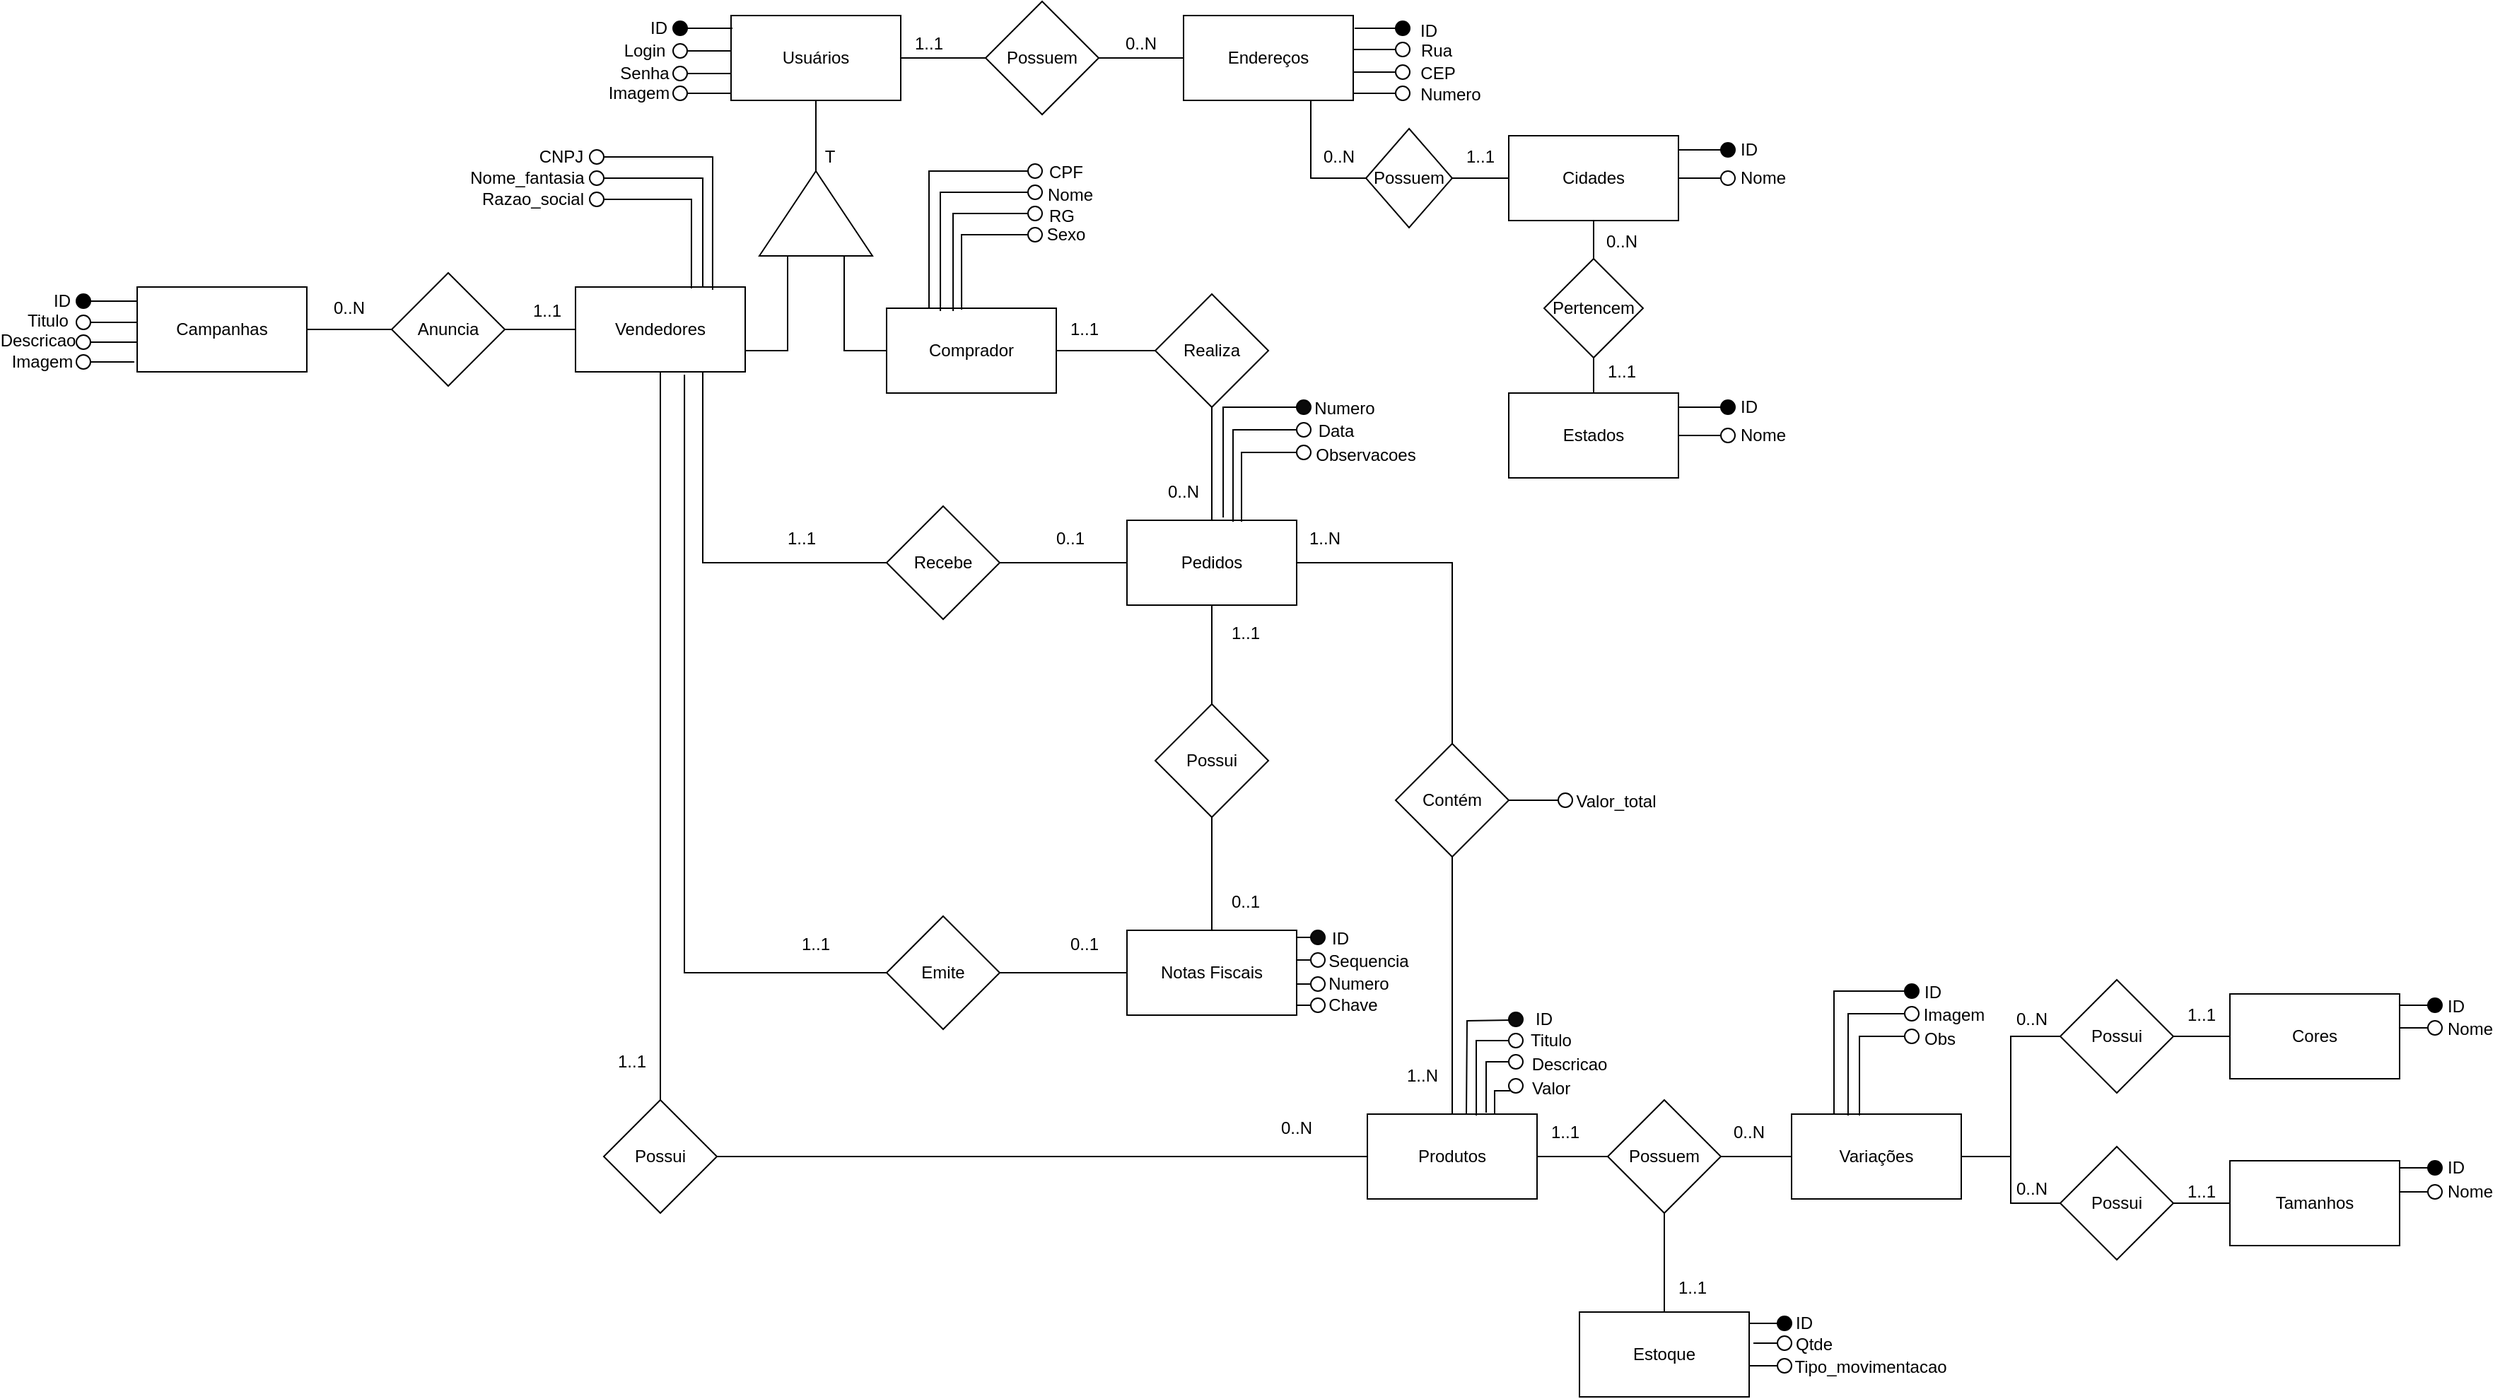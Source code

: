 <mxfile version="14.6.11" type="device"><diagram id="RXvUBINahxnjnuJUkl8X" name="Page-1"><mxGraphModel dx="2253" dy="733" grid="1" gridSize="10" guides="1" tooltips="1" connect="1" arrows="1" fold="1" page="1" pageScale="1" pageWidth="827" pageHeight="1169" math="0" shadow="0"><root><mxCell id="0"/><mxCell id="1" parent="0"/><mxCell id="JuDxwkYXdj6Yb11A_2aa-6" style="edgeStyle=orthogonalEdgeStyle;rounded=0;orthogonalLoop=1;jettySize=auto;html=1;exitX=1;exitY=0.5;exitDx=0;exitDy=0;entryX=0;entryY=0.5;entryDx=0;entryDy=0;endArrow=none;endFill=0;" parent="1" source="JuDxwkYXdj6Yb11A_2aa-3" target="JuDxwkYXdj6Yb11A_2aa-4" edge="1"><mxGeometry relative="1" as="geometry"/></mxCell><mxCell id="JuDxwkYXdj6Yb11A_2aa-3" value="Possuem" style="rhombus;whiteSpace=wrap;html=1;" parent="1" vertex="1"><mxGeometry x="230" y="60" width="80" height="80" as="geometry"/></mxCell><mxCell id="JuDxwkYXdj6Yb11A_2aa-155" style="edgeStyle=orthogonalEdgeStyle;rounded=0;orthogonalLoop=1;jettySize=auto;html=1;exitX=0.75;exitY=1;exitDx=0;exitDy=0;entryX=0;entryY=0.5;entryDx=0;entryDy=0;endArrow=none;endFill=0;" parent="1" source="JuDxwkYXdj6Yb11A_2aa-4" target="JuDxwkYXdj6Yb11A_2aa-154" edge="1"><mxGeometry relative="1" as="geometry"/></mxCell><mxCell id="JuDxwkYXdj6Yb11A_2aa-4" value="&lt;div&gt;Endereços&lt;/div&gt;" style="rounded=0;whiteSpace=wrap;html=1;" parent="1" vertex="1"><mxGeometry x="370" y="70" width="120" height="60" as="geometry"/></mxCell><mxCell id="JuDxwkYXdj6Yb11A_2aa-76" style="edgeStyle=orthogonalEdgeStyle;rounded=0;orthogonalLoop=1;jettySize=auto;html=1;exitX=1;exitY=0.5;exitDx=0;exitDy=0;endArrow=none;endFill=0;entryX=0.5;entryY=0;entryDx=0;entryDy=0;" parent="1" source="JuDxwkYXdj6Yb11A_2aa-7" target="JuDxwkYXdj6Yb11A_2aa-11" edge="1"><mxGeometry relative="1" as="geometry"><mxPoint x="560" y="457" as="targetPoint"/></mxGeometry></mxCell><mxCell id="JuDxwkYXdj6Yb11A_2aa-7" value="Pedidos" style="rounded=0;whiteSpace=wrap;html=1;" parent="1" vertex="1"><mxGeometry x="330" y="427" width="120" height="60" as="geometry"/></mxCell><mxCell id="JuDxwkYXdj6Yb11A_2aa-34" style="edgeStyle=orthogonalEdgeStyle;rounded=0;orthogonalLoop=1;jettySize=auto;html=1;exitX=0.5;exitY=1;exitDx=0;exitDy=0;endArrow=none;endFill=0;" parent="1" source="JuDxwkYXdj6Yb11A_2aa-8" target="JuDxwkYXdj6Yb11A_2aa-7" edge="1"><mxGeometry relative="1" as="geometry"/></mxCell><mxCell id="JuDxwkYXdj6Yb11A_2aa-8" value="&lt;div&gt;Realiza&lt;/div&gt;" style="rhombus;whiteSpace=wrap;html=1;" parent="1" vertex="1"><mxGeometry x="350" y="267" width="80" height="80" as="geometry"/></mxCell><mxCell id="JuDxwkYXdj6Yb11A_2aa-61" style="edgeStyle=orthogonalEdgeStyle;rounded=0;orthogonalLoop=1;jettySize=auto;html=1;exitX=0.5;exitY=1;exitDx=0;exitDy=0;endArrow=none;endFill=0;" parent="1" source="JuDxwkYXdj6Yb11A_2aa-11" target="JuDxwkYXdj6Yb11A_2aa-12" edge="1"><mxGeometry relative="1" as="geometry"/></mxCell><mxCell id="CKuM7jpnSTpDWCfDOKRq-32" style="edgeStyle=orthogonalEdgeStyle;rounded=0;orthogonalLoop=1;jettySize=auto;html=1;exitX=1;exitY=0.5;exitDx=0;exitDy=0;entryX=0;entryY=0.5;entryDx=0;entryDy=0;endArrow=none;endFill=0;" parent="1" source="JuDxwkYXdj6Yb11A_2aa-11" target="CKuM7jpnSTpDWCfDOKRq-31" edge="1"><mxGeometry relative="1" as="geometry"/></mxCell><mxCell id="JuDxwkYXdj6Yb11A_2aa-11" value="Contém" style="rhombus;whiteSpace=wrap;html=1;" parent="1" vertex="1"><mxGeometry x="520" y="585" width="80" height="80" as="geometry"/></mxCell><mxCell id="JuDxwkYXdj6Yb11A_2aa-42" style="edgeStyle=orthogonalEdgeStyle;rounded=0;orthogonalLoop=1;jettySize=auto;html=1;exitX=1;exitY=0.5;exitDx=0;exitDy=0;entryX=0;entryY=0.5;entryDx=0;entryDy=0;endArrow=none;endFill=0;" parent="1" source="JuDxwkYXdj6Yb11A_2aa-12" target="JuDxwkYXdj6Yb11A_2aa-41" edge="1"><mxGeometry relative="1" as="geometry"/></mxCell><mxCell id="JuDxwkYXdj6Yb11A_2aa-12" value="Produtos" style="rounded=0;whiteSpace=wrap;html=1;" parent="1" vertex="1"><mxGeometry x="500" y="847" width="120" height="60" as="geometry"/></mxCell><mxCell id="JuDxwkYXdj6Yb11A_2aa-17" style="edgeStyle=orthogonalEdgeStyle;rounded=0;orthogonalLoop=1;jettySize=auto;html=1;exitX=0.5;exitY=1;exitDx=0;exitDy=0;endArrow=none;endFill=0;" parent="1" source="JuDxwkYXdj6Yb11A_2aa-15" target="JuDxwkYXdj6Yb11A_2aa-16" edge="1"><mxGeometry relative="1" as="geometry"/></mxCell><mxCell id="JuDxwkYXdj6Yb11A_2aa-27" style="edgeStyle=orthogonalEdgeStyle;rounded=0;orthogonalLoop=1;jettySize=auto;html=1;exitX=1;exitY=0.5;exitDx=0;exitDy=0;endArrow=none;endFill=0;" parent="1" source="JuDxwkYXdj6Yb11A_2aa-15" target="JuDxwkYXdj6Yb11A_2aa-3" edge="1"><mxGeometry relative="1" as="geometry"/></mxCell><mxCell id="JuDxwkYXdj6Yb11A_2aa-15" value="Usuários" style="rounded=0;whiteSpace=wrap;html=1;" parent="1" vertex="1"><mxGeometry x="50" y="70" width="120" height="60" as="geometry"/></mxCell><mxCell id="JuDxwkYXdj6Yb11A_2aa-83" style="edgeStyle=orthogonalEdgeStyle;rounded=0;orthogonalLoop=1;jettySize=auto;html=1;exitX=0;exitY=0.25;exitDx=0;exitDy=0;endArrow=none;endFill=0;entryX=1;entryY=0.75;entryDx=0;entryDy=0;" parent="1" source="JuDxwkYXdj6Yb11A_2aa-16" target="JuDxwkYXdj6Yb11A_2aa-24" edge="1"><mxGeometry relative="1" as="geometry"><mxPoint x="90" y="320" as="targetPoint"/></mxGeometry></mxCell><mxCell id="JuDxwkYXdj6Yb11A_2aa-16" value="" style="triangle;whiteSpace=wrap;html=1;rotation=-90;" parent="1" vertex="1"><mxGeometry x="80" y="170" width="60" height="80" as="geometry"/></mxCell><mxCell id="JuDxwkYXdj6Yb11A_2aa-54" style="edgeStyle=orthogonalEdgeStyle;rounded=0;orthogonalLoop=1;jettySize=auto;html=1;exitX=1;exitY=0.5;exitDx=0;exitDy=0;endArrow=none;endFill=0;" parent="1" source="JuDxwkYXdj6Yb11A_2aa-22" target="JuDxwkYXdj6Yb11A_2aa-8" edge="1"><mxGeometry relative="1" as="geometry"/></mxCell><mxCell id="JuDxwkYXdj6Yb11A_2aa-97" style="edgeStyle=orthogonalEdgeStyle;rounded=0;orthogonalLoop=1;jettySize=auto;html=1;exitX=0;exitY=0.5;exitDx=0;exitDy=0;entryX=0;entryY=0.75;entryDx=0;entryDy=0;endArrow=none;endFill=0;" parent="1" source="JuDxwkYXdj6Yb11A_2aa-22" target="JuDxwkYXdj6Yb11A_2aa-16" edge="1"><mxGeometry relative="1" as="geometry"/></mxCell><mxCell id="JuDxwkYXdj6Yb11A_2aa-22" value="Comprador" style="rounded=0;whiteSpace=wrap;html=1;" parent="1" vertex="1"><mxGeometry x="160" y="277" width="120" height="60" as="geometry"/></mxCell><mxCell id="JuDxwkYXdj6Yb11A_2aa-30" style="edgeStyle=orthogonalEdgeStyle;rounded=0;orthogonalLoop=1;jettySize=auto;html=1;exitX=0.5;exitY=1;exitDx=0;exitDy=0;endArrow=none;endFill=0;" parent="1" source="JuDxwkYXdj6Yb11A_2aa-24" target="JuDxwkYXdj6Yb11A_2aa-31" edge="1"><mxGeometry relative="1" as="geometry"><mxPoint x="10" y="747" as="targetPoint"/></mxGeometry></mxCell><mxCell id="JuDxwkYXdj6Yb11A_2aa-24" value="Vendedores" style="rounded=0;whiteSpace=wrap;html=1;" parent="1" vertex="1"><mxGeometry x="-60" y="262" width="120" height="60" as="geometry"/></mxCell><mxCell id="JuDxwkYXdj6Yb11A_2aa-51" style="edgeStyle=orthogonalEdgeStyle;rounded=0;orthogonalLoop=1;jettySize=auto;html=1;exitX=1;exitY=0.5;exitDx=0;exitDy=0;entryX=0;entryY=0.5;entryDx=0;entryDy=0;endArrow=none;endFill=0;" parent="1" source="JuDxwkYXdj6Yb11A_2aa-31" target="JuDxwkYXdj6Yb11A_2aa-12" edge="1"><mxGeometry relative="1" as="geometry"><mxPoint x="290" y="877.02" as="targetPoint"/></mxGeometry></mxCell><mxCell id="JuDxwkYXdj6Yb11A_2aa-31" value="Possui" style="rhombus;whiteSpace=wrap;html=1;" parent="1" vertex="1"><mxGeometry x="-40" y="837" width="80" height="80" as="geometry"/></mxCell><mxCell id="CKuM7jpnSTpDWCfDOKRq-128" style="edgeStyle=orthogonalEdgeStyle;rounded=0;orthogonalLoop=1;jettySize=auto;html=1;exitX=1;exitY=0.5;exitDx=0;exitDy=0;entryX=0;entryY=0.5;entryDx=0;entryDy=0;endArrow=none;endFill=0;" parent="1" source="JuDxwkYXdj6Yb11A_2aa-40" target="CKuM7jpnSTpDWCfDOKRq-97" edge="1"><mxGeometry relative="1" as="geometry"/></mxCell><mxCell id="JuDxwkYXdj6Yb11A_2aa-40" value="Variações" style="rounded=0;whiteSpace=wrap;html=1;" parent="1" vertex="1"><mxGeometry x="800" y="847" width="120" height="60" as="geometry"/></mxCell><mxCell id="JuDxwkYXdj6Yb11A_2aa-43" style="edgeStyle=orthogonalEdgeStyle;rounded=0;orthogonalLoop=1;jettySize=auto;html=1;exitX=1;exitY=0.5;exitDx=0;exitDy=0;entryX=0;entryY=0.5;entryDx=0;entryDy=0;endArrow=none;endFill=0;" parent="1" source="JuDxwkYXdj6Yb11A_2aa-41" target="JuDxwkYXdj6Yb11A_2aa-40" edge="1"><mxGeometry relative="1" as="geometry"/></mxCell><mxCell id="JuDxwkYXdj6Yb11A_2aa-62" style="edgeStyle=orthogonalEdgeStyle;rounded=0;orthogonalLoop=1;jettySize=auto;html=1;exitX=0.5;exitY=1;exitDx=0;exitDy=0;entryX=0.5;entryY=0;entryDx=0;entryDy=0;endArrow=none;endFill=0;" parent="1" source="JuDxwkYXdj6Yb11A_2aa-41" target="JuDxwkYXdj6Yb11A_2aa-44" edge="1"><mxGeometry relative="1" as="geometry"/></mxCell><mxCell id="JuDxwkYXdj6Yb11A_2aa-41" value="Possuem" style="rhombus;whiteSpace=wrap;html=1;" parent="1" vertex="1"><mxGeometry x="670" y="837" width="80" height="80" as="geometry"/></mxCell><mxCell id="JuDxwkYXdj6Yb11A_2aa-44" value="Estoque" style="rounded=0;whiteSpace=wrap;html=1;" parent="1" vertex="1"><mxGeometry x="650" y="987" width="120" height="60" as="geometry"/></mxCell><mxCell id="JuDxwkYXdj6Yb11A_2aa-66" style="edgeStyle=orthogonalEdgeStyle;rounded=0;orthogonalLoop=1;jettySize=auto;html=1;exitX=1;exitY=0.5;exitDx=0;exitDy=0;endArrow=none;endFill=0;" parent="1" source="JuDxwkYXdj6Yb11A_2aa-65" target="JuDxwkYXdj6Yb11A_2aa-7" edge="1"><mxGeometry relative="1" as="geometry"/></mxCell><mxCell id="JuDxwkYXdj6Yb11A_2aa-67" style="edgeStyle=orthogonalEdgeStyle;rounded=0;orthogonalLoop=1;jettySize=auto;html=1;exitX=0;exitY=0.5;exitDx=0;exitDy=0;entryX=0.75;entryY=1;entryDx=0;entryDy=0;endArrow=none;endFill=0;" parent="1" source="JuDxwkYXdj6Yb11A_2aa-65" target="JuDxwkYXdj6Yb11A_2aa-24" edge="1"><mxGeometry relative="1" as="geometry"/></mxCell><mxCell id="JuDxwkYXdj6Yb11A_2aa-65" value="&lt;div&gt;Recebe&lt;/div&gt;" style="rhombus;whiteSpace=wrap;html=1;" parent="1" vertex="1"><mxGeometry x="160" y="417" width="80" height="80" as="geometry"/></mxCell><mxCell id="JuDxwkYXdj6Yb11A_2aa-72" value="Notas Fiscais" style="rounded=0;whiteSpace=wrap;html=1;" parent="1" vertex="1"><mxGeometry x="330" y="717" width="120" height="60" as="geometry"/></mxCell><mxCell id="JuDxwkYXdj6Yb11A_2aa-74" style="edgeStyle=orthogonalEdgeStyle;rounded=0;orthogonalLoop=1;jettySize=auto;html=1;exitX=0;exitY=0.5;exitDx=0;exitDy=0;entryX=0.642;entryY=1.033;entryDx=0;entryDy=0;entryPerimeter=0;endArrow=none;endFill=0;" parent="1" source="JuDxwkYXdj6Yb11A_2aa-73" target="JuDxwkYXdj6Yb11A_2aa-24" edge="1"><mxGeometry relative="1" as="geometry"/></mxCell><mxCell id="JuDxwkYXdj6Yb11A_2aa-75" style="edgeStyle=orthogonalEdgeStyle;rounded=0;orthogonalLoop=1;jettySize=auto;html=1;exitX=1;exitY=0.5;exitDx=0;exitDy=0;entryX=0;entryY=0.5;entryDx=0;entryDy=0;endArrow=none;endFill=0;" parent="1" source="JuDxwkYXdj6Yb11A_2aa-73" target="JuDxwkYXdj6Yb11A_2aa-72" edge="1"><mxGeometry relative="1" as="geometry"/></mxCell><mxCell id="JuDxwkYXdj6Yb11A_2aa-73" value="Emite" style="rhombus;whiteSpace=wrap;html=1;" parent="1" vertex="1"><mxGeometry x="160" y="707" width="80" height="80" as="geometry"/></mxCell><mxCell id="JuDxwkYXdj6Yb11A_2aa-78" style="edgeStyle=orthogonalEdgeStyle;rounded=0;orthogonalLoop=1;jettySize=auto;html=1;exitX=0.5;exitY=1;exitDx=0;exitDy=0;endArrow=none;endFill=0;" parent="1" source="JuDxwkYXdj6Yb11A_2aa-77" target="JuDxwkYXdj6Yb11A_2aa-72" edge="1"><mxGeometry relative="1" as="geometry"/></mxCell><mxCell id="JuDxwkYXdj6Yb11A_2aa-79" style="edgeStyle=orthogonalEdgeStyle;rounded=0;orthogonalLoop=1;jettySize=auto;html=1;exitX=0.5;exitY=0;exitDx=0;exitDy=0;endArrow=none;endFill=0;" parent="1" source="JuDxwkYXdj6Yb11A_2aa-77" target="JuDxwkYXdj6Yb11A_2aa-7" edge="1"><mxGeometry relative="1" as="geometry"/></mxCell><mxCell id="JuDxwkYXdj6Yb11A_2aa-77" value="Possui" style="rhombus;whiteSpace=wrap;html=1;" parent="1" vertex="1"><mxGeometry x="350" y="557" width="80" height="80" as="geometry"/></mxCell><mxCell id="JuDxwkYXdj6Yb11A_2aa-88" style="edgeStyle=orthogonalEdgeStyle;rounded=0;orthogonalLoop=1;jettySize=auto;html=1;exitX=1;exitY=0.5;exitDx=0;exitDy=0;entryX=0;entryY=0.5;entryDx=0;entryDy=0;endArrow=none;endFill=0;" parent="1" source="JuDxwkYXdj6Yb11A_2aa-87" target="JuDxwkYXdj6Yb11A_2aa-24" edge="1"><mxGeometry relative="1" as="geometry"/></mxCell><mxCell id="JuDxwkYXdj6Yb11A_2aa-87" value="Anuncia" style="rhombus;whiteSpace=wrap;html=1;" parent="1" vertex="1"><mxGeometry x="-190" y="252" width="80" height="80" as="geometry"/></mxCell><mxCell id="JuDxwkYXdj6Yb11A_2aa-90" style="edgeStyle=orthogonalEdgeStyle;rounded=0;orthogonalLoop=1;jettySize=auto;html=1;exitX=1;exitY=0.5;exitDx=0;exitDy=0;endArrow=none;endFill=0;" parent="1" source="JuDxwkYXdj6Yb11A_2aa-89" target="JuDxwkYXdj6Yb11A_2aa-87" edge="1"><mxGeometry relative="1" as="geometry"/></mxCell><mxCell id="JuDxwkYXdj6Yb11A_2aa-89" value="Campanhas" style="rounded=0;whiteSpace=wrap;html=1;" parent="1" vertex="1"><mxGeometry x="-370" y="262" width="120" height="60" as="geometry"/></mxCell><mxCell id="JuDxwkYXdj6Yb11A_2aa-91" value="0..N" style="text;html=1;strokeColor=none;fillColor=none;align=center;verticalAlign=middle;whiteSpace=wrap;rounded=0;" parent="1" vertex="1"><mxGeometry x="320" y="80" width="40" height="20" as="geometry"/></mxCell><mxCell id="JuDxwkYXdj6Yb11A_2aa-92" value="1..1" style="text;html=1;strokeColor=none;fillColor=none;align=center;verticalAlign=middle;whiteSpace=wrap;rounded=0;" parent="1" vertex="1"><mxGeometry x="170" y="80" width="40" height="20" as="geometry"/></mxCell><mxCell id="JuDxwkYXdj6Yb11A_2aa-94" value="T" style="text;html=1;strokeColor=none;fillColor=none;align=center;verticalAlign=middle;whiteSpace=wrap;rounded=0;" parent="1" vertex="1"><mxGeometry x="100" y="160" width="40" height="20" as="geometry"/></mxCell><mxCell id="JuDxwkYXdj6Yb11A_2aa-95" value="0..N" style="text;html=1;strokeColor=none;fillColor=none;align=center;verticalAlign=middle;whiteSpace=wrap;rounded=0;" parent="1" vertex="1"><mxGeometry x="-240" y="267" width="40" height="20" as="geometry"/></mxCell><mxCell id="JuDxwkYXdj6Yb11A_2aa-96" value="1..1" style="text;html=1;strokeColor=none;fillColor=none;align=center;verticalAlign=middle;whiteSpace=wrap;rounded=0;" parent="1" vertex="1"><mxGeometry x="-100" y="269" width="40" height="20" as="geometry"/></mxCell><mxCell id="JuDxwkYXdj6Yb11A_2aa-98" value="&lt;div&gt;0..N&lt;/div&gt;" style="text;html=1;strokeColor=none;fillColor=none;align=center;verticalAlign=middle;whiteSpace=wrap;rounded=0;" parent="1" vertex="1"><mxGeometry x="350" y="397" width="40" height="20" as="geometry"/></mxCell><mxCell id="JuDxwkYXdj6Yb11A_2aa-99" value="1..1" style="text;html=1;strokeColor=none;fillColor=none;align=center;verticalAlign=middle;whiteSpace=wrap;rounded=0;" parent="1" vertex="1"><mxGeometry x="280" y="282" width="40" height="20" as="geometry"/></mxCell><mxCell id="JuDxwkYXdj6Yb11A_2aa-100" value="&lt;div&gt;0..1&lt;/div&gt;" style="text;html=1;strokeColor=none;fillColor=none;align=center;verticalAlign=middle;whiteSpace=wrap;rounded=0;" parent="1" vertex="1"><mxGeometry x="270" y="430" width="40" height="20" as="geometry"/></mxCell><mxCell id="JuDxwkYXdj6Yb11A_2aa-101" value="1..1" style="text;html=1;strokeColor=none;fillColor=none;align=center;verticalAlign=middle;whiteSpace=wrap;rounded=0;" parent="1" vertex="1"><mxGeometry x="80" y="430" width="40" height="20" as="geometry"/></mxCell><mxCell id="JuDxwkYXdj6Yb11A_2aa-102" value="0..1" style="text;html=1;strokeColor=none;fillColor=none;align=center;verticalAlign=middle;whiteSpace=wrap;rounded=0;" parent="1" vertex="1"><mxGeometry x="280" y="717" width="40" height="20" as="geometry"/></mxCell><mxCell id="JuDxwkYXdj6Yb11A_2aa-103" value="1..1" style="text;html=1;strokeColor=none;fillColor=none;align=center;verticalAlign=middle;whiteSpace=wrap;rounded=0;" parent="1" vertex="1"><mxGeometry x="90" y="717" width="40" height="20" as="geometry"/></mxCell><mxCell id="JuDxwkYXdj6Yb11A_2aa-104" value="0..N" style="text;html=1;strokeColor=none;fillColor=none;align=center;verticalAlign=middle;whiteSpace=wrap;rounded=0;" parent="1" vertex="1"><mxGeometry x="430" y="847" width="40" height="20" as="geometry"/></mxCell><mxCell id="JuDxwkYXdj6Yb11A_2aa-105" value="1..1" style="text;html=1;strokeColor=none;fillColor=none;align=center;verticalAlign=middle;whiteSpace=wrap;rounded=0;" parent="1" vertex="1"><mxGeometry x="-40" y="800" width="40" height="20" as="geometry"/></mxCell><mxCell id="JuDxwkYXdj6Yb11A_2aa-107" value="0..N" style="text;html=1;strokeColor=none;fillColor=none;align=center;verticalAlign=middle;whiteSpace=wrap;rounded=0;" parent="1" vertex="1"><mxGeometry x="750" y="850" width="40" height="20" as="geometry"/></mxCell><mxCell id="JuDxwkYXdj6Yb11A_2aa-108" value="1..1" style="text;html=1;strokeColor=none;fillColor=none;align=center;verticalAlign=middle;whiteSpace=wrap;rounded=0;" parent="1" vertex="1"><mxGeometry x="620" y="850" width="40" height="20" as="geometry"/></mxCell><mxCell id="JuDxwkYXdj6Yb11A_2aa-109" value="1..1" style="text;html=1;strokeColor=none;fillColor=none;align=center;verticalAlign=middle;whiteSpace=wrap;rounded=0;" parent="1" vertex="1"><mxGeometry x="710" y="960" width="40" height="20" as="geometry"/></mxCell><mxCell id="JuDxwkYXdj6Yb11A_2aa-110" value="1..N" style="text;html=1;strokeColor=none;fillColor=none;align=center;verticalAlign=middle;whiteSpace=wrap;rounded=0;" parent="1" vertex="1"><mxGeometry x="519" y="810" width="40" height="20" as="geometry"/></mxCell><mxCell id="JuDxwkYXdj6Yb11A_2aa-111" value="1..N" style="text;html=1;strokeColor=none;fillColor=none;align=center;verticalAlign=middle;whiteSpace=wrap;rounded=0;" parent="1" vertex="1"><mxGeometry x="450" y="430" width="40" height="20" as="geometry"/></mxCell><mxCell id="JuDxwkYXdj6Yb11A_2aa-120" style="edgeStyle=orthogonalEdgeStyle;rounded=0;orthogonalLoop=1;jettySize=auto;html=1;exitX=1;exitY=0.5;exitDx=0;exitDy=0;entryX=0.008;entryY=0.15;entryDx=0;entryDy=0;entryPerimeter=0;endArrow=none;endFill=0;" parent="1" source="JuDxwkYXdj6Yb11A_2aa-112" target="JuDxwkYXdj6Yb11A_2aa-15" edge="1"><mxGeometry relative="1" as="geometry"/></mxCell><mxCell id="JuDxwkYXdj6Yb11A_2aa-112" value="" style="ellipse;whiteSpace=wrap;html=1;aspect=fixed;fillColor=#000000;" parent="1" vertex="1"><mxGeometry x="9" y="74" width="10" height="10" as="geometry"/></mxCell><mxCell id="JuDxwkYXdj6Yb11A_2aa-124" style="edgeStyle=orthogonalEdgeStyle;rounded=0;orthogonalLoop=1;jettySize=auto;html=1;exitX=1;exitY=0.5;exitDx=0;exitDy=0;entryX=0;entryY=0.5;entryDx=0;entryDy=0;endArrow=none;endFill=0;" parent="1" source="JuDxwkYXdj6Yb11A_2aa-123" target="JuDxwkYXdj6Yb11A_2aa-15" edge="1"><mxGeometry relative="1" as="geometry"/></mxCell><mxCell id="JuDxwkYXdj6Yb11A_2aa-123" value="" style="ellipse;whiteSpace=wrap;html=1;aspect=fixed;" parent="1" vertex="1"><mxGeometry x="9" y="90" width="10" height="10" as="geometry"/></mxCell><mxCell id="JuDxwkYXdj6Yb11A_2aa-131" style="edgeStyle=orthogonalEdgeStyle;rounded=0;orthogonalLoop=1;jettySize=auto;html=1;exitX=1;exitY=0.5;exitDx=0;exitDy=0;entryX=0;entryY=0.75;entryDx=0;entryDy=0;endArrow=none;endFill=0;" parent="1" source="JuDxwkYXdj6Yb11A_2aa-125" target="JuDxwkYXdj6Yb11A_2aa-15" edge="1"><mxGeometry relative="1" as="geometry"/></mxCell><mxCell id="JuDxwkYXdj6Yb11A_2aa-125" value="" style="ellipse;whiteSpace=wrap;html=1;aspect=fixed;" parent="1" vertex="1"><mxGeometry x="9" y="106" width="10" height="10" as="geometry"/></mxCell><mxCell id="JuDxwkYXdj6Yb11A_2aa-132" value="ID" style="text;html=1;strokeColor=none;fillColor=none;align=center;verticalAlign=middle;whiteSpace=wrap;rounded=0;" parent="1" vertex="1"><mxGeometry x="-21" y="69" width="40" height="20" as="geometry"/></mxCell><mxCell id="JuDxwkYXdj6Yb11A_2aa-133" value="Login" style="text;html=1;strokeColor=none;fillColor=none;align=center;verticalAlign=middle;whiteSpace=wrap;rounded=0;" parent="1" vertex="1"><mxGeometry x="-31" y="85" width="40" height="20" as="geometry"/></mxCell><mxCell id="JuDxwkYXdj6Yb11A_2aa-134" value="Senha" style="text;html=1;strokeColor=none;fillColor=none;align=center;verticalAlign=middle;whiteSpace=wrap;rounded=0;" parent="1" vertex="1"><mxGeometry x="-31" y="101" width="40" height="20" as="geometry"/></mxCell><mxCell id="JuDxwkYXdj6Yb11A_2aa-141" style="edgeStyle=orthogonalEdgeStyle;rounded=0;orthogonalLoop=1;jettySize=auto;html=1;exitX=0;exitY=0.5;exitDx=0;exitDy=0;entryX=1.008;entryY=0.15;entryDx=0;entryDy=0;entryPerimeter=0;endArrow=none;endFill=0;" parent="1" source="JuDxwkYXdj6Yb11A_2aa-135" target="JuDxwkYXdj6Yb11A_2aa-4" edge="1"><mxGeometry relative="1" as="geometry"/></mxCell><mxCell id="JuDxwkYXdj6Yb11A_2aa-135" value="" style="ellipse;whiteSpace=wrap;html=1;aspect=fixed;fillColor=#000000;" parent="1" vertex="1"><mxGeometry x="520" y="74" width="10" height="10" as="geometry"/></mxCell><mxCell id="JuDxwkYXdj6Yb11A_2aa-145" style="edgeStyle=orthogonalEdgeStyle;rounded=0;orthogonalLoop=1;jettySize=auto;html=1;exitX=0;exitY=0.5;exitDx=0;exitDy=0;entryX=1;entryY=0.5;entryDx=0;entryDy=0;endArrow=none;endFill=0;" parent="1" source="JuDxwkYXdj6Yb11A_2aa-142" target="JuDxwkYXdj6Yb11A_2aa-4" edge="1"><mxGeometry relative="1" as="geometry"/></mxCell><mxCell id="JuDxwkYXdj6Yb11A_2aa-142" value="" style="ellipse;whiteSpace=wrap;html=1;aspect=fixed;fillColor=#FFFFFF;" parent="1" vertex="1"><mxGeometry x="520" y="89" width="10" height="10" as="geometry"/></mxCell><mxCell id="JuDxwkYXdj6Yb11A_2aa-146" style="edgeStyle=orthogonalEdgeStyle;rounded=0;orthogonalLoop=1;jettySize=auto;html=1;exitX=0;exitY=0.5;exitDx=0;exitDy=0;entryX=1;entryY=0.75;entryDx=0;entryDy=0;endArrow=none;endFill=0;" parent="1" source="JuDxwkYXdj6Yb11A_2aa-143" target="JuDxwkYXdj6Yb11A_2aa-4" edge="1"><mxGeometry relative="1" as="geometry"/></mxCell><mxCell id="JuDxwkYXdj6Yb11A_2aa-143" value="" style="ellipse;whiteSpace=wrap;html=1;aspect=fixed;fillColor=#FFFFFF;" parent="1" vertex="1"><mxGeometry x="520" y="105" width="10" height="10" as="geometry"/></mxCell><mxCell id="JuDxwkYXdj6Yb11A_2aa-147" style="edgeStyle=orthogonalEdgeStyle;rounded=0;orthogonalLoop=1;jettySize=auto;html=1;exitX=0.5;exitY=1;exitDx=0;exitDy=0;entryX=1;entryY=1;entryDx=0;entryDy=0;endArrow=none;endFill=0;" parent="1" source="JuDxwkYXdj6Yb11A_2aa-144" target="JuDxwkYXdj6Yb11A_2aa-4" edge="1"><mxGeometry relative="1" as="geometry"/></mxCell><mxCell id="JuDxwkYXdj6Yb11A_2aa-144" value="" style="ellipse;whiteSpace=wrap;html=1;aspect=fixed;fillColor=#FFFFFF;direction=south;" parent="1" vertex="1"><mxGeometry x="520" y="120" width="10" height="10" as="geometry"/></mxCell><mxCell id="JuDxwkYXdj6Yb11A_2aa-148" value="Rua" style="text;html=1;strokeColor=none;fillColor=none;align=center;verticalAlign=middle;whiteSpace=wrap;rounded=0;" parent="1" vertex="1"><mxGeometry x="529" y="85" width="40" height="20" as="geometry"/></mxCell><mxCell id="JuDxwkYXdj6Yb11A_2aa-149" value="CEP" style="text;html=1;strokeColor=none;fillColor=none;align=center;verticalAlign=middle;whiteSpace=wrap;rounded=0;" parent="1" vertex="1"><mxGeometry x="530" y="101" width="40" height="20" as="geometry"/></mxCell><mxCell id="JuDxwkYXdj6Yb11A_2aa-150" value="Numero" style="text;html=1;strokeColor=none;fillColor=none;align=center;verticalAlign=middle;whiteSpace=wrap;rounded=0;" parent="1" vertex="1"><mxGeometry x="539" y="116" width="40" height="20" as="geometry"/></mxCell><mxCell id="JuDxwkYXdj6Yb11A_2aa-151" value="ID" style="text;html=1;strokeColor=none;fillColor=none;align=center;verticalAlign=middle;whiteSpace=wrap;rounded=0;" parent="1" vertex="1"><mxGeometry x="523" y="70" width="41" height="21" as="geometry"/></mxCell><mxCell id="JuDxwkYXdj6Yb11A_2aa-152" value="Cidades" style="rounded=0;whiteSpace=wrap;html=1;" parent="1" vertex="1"><mxGeometry x="600" y="155" width="120" height="60" as="geometry"/></mxCell><mxCell id="JuDxwkYXdj6Yb11A_2aa-153" value="Estados" style="rounded=0;whiteSpace=wrap;html=1;" parent="1" vertex="1"><mxGeometry x="600" y="337" width="120" height="60" as="geometry"/></mxCell><mxCell id="JuDxwkYXdj6Yb11A_2aa-156" style="edgeStyle=orthogonalEdgeStyle;rounded=0;orthogonalLoop=1;jettySize=auto;html=1;exitX=1;exitY=0.5;exitDx=0;exitDy=0;entryX=0;entryY=0.5;entryDx=0;entryDy=0;endArrow=none;endFill=0;" parent="1" source="JuDxwkYXdj6Yb11A_2aa-154" target="JuDxwkYXdj6Yb11A_2aa-152" edge="1"><mxGeometry relative="1" as="geometry"/></mxCell><mxCell id="JuDxwkYXdj6Yb11A_2aa-154" value="Possuem" style="rhombus;whiteSpace=wrap;html=1;fillColor=#FFFFFF;" parent="1" vertex="1"><mxGeometry x="499" y="150" width="61" height="70" as="geometry"/></mxCell><mxCell id="JuDxwkYXdj6Yb11A_2aa-158" style="edgeStyle=orthogonalEdgeStyle;rounded=0;orthogonalLoop=1;jettySize=auto;html=1;exitX=0.5;exitY=1;exitDx=0;exitDy=0;entryX=0.5;entryY=0;entryDx=0;entryDy=0;endArrow=none;endFill=0;" parent="1" source="JuDxwkYXdj6Yb11A_2aa-157" target="JuDxwkYXdj6Yb11A_2aa-153" edge="1"><mxGeometry relative="1" as="geometry"/></mxCell><mxCell id="JuDxwkYXdj6Yb11A_2aa-159" style="edgeStyle=orthogonalEdgeStyle;rounded=0;orthogonalLoop=1;jettySize=auto;html=1;exitX=0.5;exitY=0;exitDx=0;exitDy=0;entryX=0.5;entryY=1;entryDx=0;entryDy=0;endArrow=none;endFill=0;" parent="1" source="JuDxwkYXdj6Yb11A_2aa-157" target="JuDxwkYXdj6Yb11A_2aa-152" edge="1"><mxGeometry relative="1" as="geometry"/></mxCell><mxCell id="JuDxwkYXdj6Yb11A_2aa-157" value="Pertencem" style="rhombus;whiteSpace=wrap;html=1;fillColor=#FFFFFF;" parent="1" vertex="1"><mxGeometry x="625" y="242" width="70" height="70" as="geometry"/></mxCell><mxCell id="JuDxwkYXdj6Yb11A_2aa-160" value="1..1" style="text;html=1;strokeColor=none;fillColor=none;align=center;verticalAlign=middle;whiteSpace=wrap;rounded=0;" parent="1" vertex="1"><mxGeometry x="560" y="160" width="40" height="20" as="geometry"/></mxCell><mxCell id="JuDxwkYXdj6Yb11A_2aa-161" value="0..N" style="text;html=1;strokeColor=none;fillColor=none;align=center;verticalAlign=middle;whiteSpace=wrap;rounded=0;" parent="1" vertex="1"><mxGeometry x="460" y="160" width="40" height="20" as="geometry"/></mxCell><mxCell id="JuDxwkYXdj6Yb11A_2aa-162" value="0..N" style="text;html=1;strokeColor=none;fillColor=none;align=center;verticalAlign=middle;whiteSpace=wrap;rounded=0;" parent="1" vertex="1"><mxGeometry x="660" y="220" width="40" height="20" as="geometry"/></mxCell><mxCell id="JuDxwkYXdj6Yb11A_2aa-163" value="1..1" style="text;html=1;strokeColor=none;fillColor=none;align=center;verticalAlign=middle;whiteSpace=wrap;rounded=0;" parent="1" vertex="1"><mxGeometry x="660" y="312" width="40" height="20" as="geometry"/></mxCell><mxCell id="JuDxwkYXdj6Yb11A_2aa-166" style="edgeStyle=orthogonalEdgeStyle;rounded=0;orthogonalLoop=1;jettySize=auto;html=1;exitX=0;exitY=0.5;exitDx=0;exitDy=0;entryX=1;entryY=0.25;entryDx=0;entryDy=0;endArrow=none;endFill=0;" parent="1" source="JuDxwkYXdj6Yb11A_2aa-164" target="JuDxwkYXdj6Yb11A_2aa-152" edge="1"><mxGeometry relative="1" as="geometry"/></mxCell><mxCell id="JuDxwkYXdj6Yb11A_2aa-164" value="" style="ellipse;whiteSpace=wrap;html=1;aspect=fixed;fillColor=#030303;" parent="1" vertex="1"><mxGeometry x="750" y="160" width="10" height="10" as="geometry"/></mxCell><mxCell id="JuDxwkYXdj6Yb11A_2aa-167" style="edgeStyle=orthogonalEdgeStyle;rounded=0;orthogonalLoop=1;jettySize=auto;html=1;exitX=0;exitY=0.5;exitDx=0;exitDy=0;endArrow=none;endFill=0;" parent="1" source="JuDxwkYXdj6Yb11A_2aa-165" target="JuDxwkYXdj6Yb11A_2aa-152" edge="1"><mxGeometry relative="1" as="geometry"/></mxCell><mxCell id="JuDxwkYXdj6Yb11A_2aa-165" value="" style="ellipse;whiteSpace=wrap;html=1;aspect=fixed;fillColor=#FFFFFF;" parent="1" vertex="1"><mxGeometry x="750" y="180" width="10" height="10" as="geometry"/></mxCell><mxCell id="JuDxwkYXdj6Yb11A_2aa-168" value="ID" style="text;html=1;strokeColor=none;fillColor=none;align=center;verticalAlign=middle;whiteSpace=wrap;rounded=0;" parent="1" vertex="1"><mxGeometry x="750" y="155" width="40" height="20" as="geometry"/></mxCell><mxCell id="JuDxwkYXdj6Yb11A_2aa-170" value="Nome" style="text;html=1;strokeColor=none;fillColor=none;align=center;verticalAlign=middle;whiteSpace=wrap;rounded=0;" parent="1" vertex="1"><mxGeometry x="760" y="175" width="40" height="20" as="geometry"/></mxCell><mxCell id="JuDxwkYXdj6Yb11A_2aa-173" style="edgeStyle=orthogonalEdgeStyle;rounded=0;orthogonalLoop=1;jettySize=auto;html=1;exitX=0;exitY=0.5;exitDx=0;exitDy=0;entryX=1;entryY=0.25;entryDx=0;entryDy=0;endArrow=none;endFill=0;" parent="1" source="JuDxwkYXdj6Yb11A_2aa-171" target="JuDxwkYXdj6Yb11A_2aa-153" edge="1"><mxGeometry relative="1" as="geometry"/></mxCell><mxCell id="JuDxwkYXdj6Yb11A_2aa-171" value="" style="ellipse;whiteSpace=wrap;html=1;aspect=fixed;fillColor=#030303;" parent="1" vertex="1"><mxGeometry x="750" y="342" width="10" height="10" as="geometry"/></mxCell><mxCell id="JuDxwkYXdj6Yb11A_2aa-174" value="ID" style="text;html=1;strokeColor=none;fillColor=none;align=center;verticalAlign=middle;whiteSpace=wrap;rounded=0;" parent="1" vertex="1"><mxGeometry x="750" y="337" width="40" height="20" as="geometry"/></mxCell><mxCell id="JuDxwkYXdj6Yb11A_2aa-176" style="edgeStyle=orthogonalEdgeStyle;rounded=0;orthogonalLoop=1;jettySize=auto;html=1;exitX=0;exitY=0.5;exitDx=0;exitDy=0;endArrow=none;endFill=0;" parent="1" source="JuDxwkYXdj6Yb11A_2aa-175" target="JuDxwkYXdj6Yb11A_2aa-153" edge="1"><mxGeometry relative="1" as="geometry"/></mxCell><mxCell id="JuDxwkYXdj6Yb11A_2aa-175" value="" style="ellipse;whiteSpace=wrap;html=1;aspect=fixed;fillColor=#FFFFFF;" parent="1" vertex="1"><mxGeometry x="750" y="362" width="10" height="10" as="geometry"/></mxCell><mxCell id="JuDxwkYXdj6Yb11A_2aa-177" value="Nome" style="text;html=1;strokeColor=none;fillColor=none;align=center;verticalAlign=middle;whiteSpace=wrap;rounded=0;" parent="1" vertex="1"><mxGeometry x="760" y="357" width="40" height="20" as="geometry"/></mxCell><mxCell id="JuDxwkYXdj6Yb11A_2aa-179" style="edgeStyle=orthogonalEdgeStyle;rounded=0;orthogonalLoop=1;jettySize=auto;html=1;exitX=1;exitY=0.5;exitDx=0;exitDy=0;entryX=0;entryY=0.25;entryDx=0;entryDy=0;endArrow=none;endFill=0;" parent="1" source="JuDxwkYXdj6Yb11A_2aa-178" target="JuDxwkYXdj6Yb11A_2aa-89" edge="1"><mxGeometry relative="1" as="geometry"/></mxCell><mxCell id="JuDxwkYXdj6Yb11A_2aa-178" value="" style="ellipse;whiteSpace=wrap;html=1;aspect=fixed;fillColor=#000000;" parent="1" vertex="1"><mxGeometry x="-413" y="267" width="10" height="10" as="geometry"/></mxCell><mxCell id="JuDxwkYXdj6Yb11A_2aa-187" style="edgeStyle=orthogonalEdgeStyle;rounded=0;orthogonalLoop=1;jettySize=auto;html=1;exitX=1;exitY=0.5;exitDx=0;exitDy=0;entryX=0;entryY=0.5;entryDx=0;entryDy=0;endArrow=none;endFill=0;" parent="1" source="JuDxwkYXdj6Yb11A_2aa-180" target="JuDxwkYXdj6Yb11A_2aa-89" edge="1"><mxGeometry relative="1" as="geometry"/></mxCell><mxCell id="JuDxwkYXdj6Yb11A_2aa-180" value="" style="ellipse;whiteSpace=wrap;html=1;aspect=fixed;" parent="1" vertex="1"><mxGeometry x="-413" y="282" width="10" height="10" as="geometry"/></mxCell><mxCell id="JuDxwkYXdj6Yb11A_2aa-188" style="edgeStyle=orthogonalEdgeStyle;rounded=0;orthogonalLoop=1;jettySize=auto;html=1;exitX=1;exitY=0.5;exitDx=0;exitDy=0;entryX=0;entryY=0.617;entryDx=0;entryDy=0;entryPerimeter=0;endArrow=none;endFill=0;" parent="1" source="JuDxwkYXdj6Yb11A_2aa-181" target="JuDxwkYXdj6Yb11A_2aa-89" edge="1"><mxGeometry relative="1" as="geometry"/></mxCell><mxCell id="JuDxwkYXdj6Yb11A_2aa-181" value="" style="ellipse;whiteSpace=wrap;html=1;aspect=fixed;" parent="1" vertex="1"><mxGeometry x="-413" y="296" width="10" height="10" as="geometry"/></mxCell><mxCell id="JuDxwkYXdj6Yb11A_2aa-189" style="edgeStyle=orthogonalEdgeStyle;rounded=0;orthogonalLoop=1;jettySize=auto;html=1;exitX=1;exitY=0.5;exitDx=0;exitDy=0;entryX=-0.017;entryY=0.883;entryDx=0;entryDy=0;entryPerimeter=0;endArrow=none;endFill=0;" parent="1" source="JuDxwkYXdj6Yb11A_2aa-183" target="JuDxwkYXdj6Yb11A_2aa-89" edge="1"><mxGeometry relative="1" as="geometry"/></mxCell><mxCell id="JuDxwkYXdj6Yb11A_2aa-183" value="" style="ellipse;whiteSpace=wrap;html=1;aspect=fixed;" parent="1" vertex="1"><mxGeometry x="-413" y="310" width="10" height="10" as="geometry"/></mxCell><mxCell id="JuDxwkYXdj6Yb11A_2aa-190" value="ID" style="text;html=1;strokeColor=none;fillColor=none;align=center;verticalAlign=middle;whiteSpace=wrap;rounded=0;" parent="1" vertex="1"><mxGeometry x="-443" y="262" width="40" height="20" as="geometry"/></mxCell><mxCell id="JuDxwkYXdj6Yb11A_2aa-192" value="Titulo" style="text;html=1;strokeColor=none;fillColor=none;align=center;verticalAlign=middle;whiteSpace=wrap;rounded=0;" parent="1" vertex="1"><mxGeometry x="-453" y="276" width="40" height="20" as="geometry"/></mxCell><mxCell id="JuDxwkYXdj6Yb11A_2aa-193" value="Descricao" style="text;html=1;strokeColor=none;fillColor=none;align=center;verticalAlign=middle;whiteSpace=wrap;rounded=0;" parent="1" vertex="1"><mxGeometry x="-460" y="290" width="40" height="20" as="geometry"/></mxCell><mxCell id="JuDxwkYXdj6Yb11A_2aa-194" value="Imagem" style="text;html=1;strokeColor=none;fillColor=none;align=center;verticalAlign=middle;whiteSpace=wrap;rounded=0;" parent="1" vertex="1"><mxGeometry x="-457" y="305" width="40" height="20" as="geometry"/></mxCell><mxCell id="JuDxwkYXdj6Yb11A_2aa-198" style="edgeStyle=orthogonalEdgeStyle;rounded=0;orthogonalLoop=1;jettySize=auto;html=1;exitX=1;exitY=0.5;exitDx=0;exitDy=0;entryX=0.808;entryY=0.033;entryDx=0;entryDy=0;entryPerimeter=0;endArrow=none;endFill=0;" parent="1" source="JuDxwkYXdj6Yb11A_2aa-195" target="JuDxwkYXdj6Yb11A_2aa-24" edge="1"><mxGeometry relative="1" as="geometry"/></mxCell><mxCell id="JuDxwkYXdj6Yb11A_2aa-195" value="" style="ellipse;whiteSpace=wrap;html=1;aspect=fixed;" parent="1" vertex="1"><mxGeometry x="-50" y="165" width="10" height="10" as="geometry"/></mxCell><mxCell id="JuDxwkYXdj6Yb11A_2aa-200" style="edgeStyle=orthogonalEdgeStyle;rounded=0;orthogonalLoop=1;jettySize=auto;html=1;exitX=1;exitY=0.5;exitDx=0;exitDy=0;entryX=0.75;entryY=0;entryDx=0;entryDy=0;endArrow=none;endFill=0;" parent="1" source="JuDxwkYXdj6Yb11A_2aa-199" target="JuDxwkYXdj6Yb11A_2aa-24" edge="1"><mxGeometry relative="1" as="geometry"/></mxCell><mxCell id="JuDxwkYXdj6Yb11A_2aa-199" value="" style="ellipse;whiteSpace=wrap;html=1;aspect=fixed;" parent="1" vertex="1"><mxGeometry x="-50" y="180" width="10" height="10" as="geometry"/></mxCell><mxCell id="JuDxwkYXdj6Yb11A_2aa-202" style="edgeStyle=orthogonalEdgeStyle;rounded=0;orthogonalLoop=1;jettySize=auto;html=1;exitX=1;exitY=0.5;exitDx=0;exitDy=0;entryX=0.683;entryY=0.017;entryDx=0;entryDy=0;entryPerimeter=0;endArrow=none;endFill=0;" parent="1" source="JuDxwkYXdj6Yb11A_2aa-201" target="JuDxwkYXdj6Yb11A_2aa-24" edge="1"><mxGeometry relative="1" as="geometry"/></mxCell><mxCell id="JuDxwkYXdj6Yb11A_2aa-201" value="" style="ellipse;whiteSpace=wrap;html=1;aspect=fixed;" parent="1" vertex="1"><mxGeometry x="-50" y="195" width="10" height="10" as="geometry"/></mxCell><mxCell id="JuDxwkYXdj6Yb11A_2aa-203" value="CNPJ" style="text;html=1;strokeColor=none;fillColor=none;align=center;verticalAlign=middle;whiteSpace=wrap;rounded=0;" parent="1" vertex="1"><mxGeometry x="-90" y="160" width="40" height="20" as="geometry"/></mxCell><mxCell id="JuDxwkYXdj6Yb11A_2aa-206" value="Nome_fantasia" style="text;html=1;strokeColor=none;fillColor=none;align=center;verticalAlign=middle;whiteSpace=wrap;rounded=0;" parent="1" vertex="1"><mxGeometry x="-114" y="175" width="40" height="20" as="geometry"/></mxCell><mxCell id="JuDxwkYXdj6Yb11A_2aa-208" value="Imagem" style="text;html=1;strokeColor=none;fillColor=none;align=center;verticalAlign=middle;whiteSpace=wrap;rounded=0;" parent="1" vertex="1"><mxGeometry x="-35" y="115" width="40" height="20" as="geometry"/></mxCell><mxCell id="JuDxwkYXdj6Yb11A_2aa-211" style="edgeStyle=orthogonalEdgeStyle;rounded=0;orthogonalLoop=1;jettySize=auto;html=1;exitX=1;exitY=0.5;exitDx=0;exitDy=0;entryX=0;entryY=1;entryDx=0;entryDy=0;endArrow=none;endFill=0;" parent="1" source="JuDxwkYXdj6Yb11A_2aa-209" target="JuDxwkYXdj6Yb11A_2aa-15" edge="1"><mxGeometry relative="1" as="geometry"/></mxCell><mxCell id="JuDxwkYXdj6Yb11A_2aa-209" value="" style="ellipse;whiteSpace=wrap;html=1;aspect=fixed;" parent="1" vertex="1"><mxGeometry x="9" y="120" width="10" height="10" as="geometry"/></mxCell><mxCell id="JuDxwkYXdj6Yb11A_2aa-212" value="Razao_social" style="text;html=1;strokeColor=none;fillColor=none;align=center;verticalAlign=middle;whiteSpace=wrap;rounded=0;" parent="1" vertex="1"><mxGeometry x="-110" y="190" width="40" height="20" as="geometry"/></mxCell><mxCell id="CKuM7jpnSTpDWCfDOKRq-1" value="0..1" style="text;html=1;strokeColor=none;fillColor=none;align=center;verticalAlign=middle;whiteSpace=wrap;rounded=0;" parent="1" vertex="1"><mxGeometry x="394" y="687" width="40" height="20" as="geometry"/></mxCell><mxCell id="CKuM7jpnSTpDWCfDOKRq-2" value="&lt;div&gt;1..1&lt;/div&gt;" style="text;html=1;strokeColor=none;fillColor=none;align=center;verticalAlign=middle;whiteSpace=wrap;rounded=0;" parent="1" vertex="1"><mxGeometry x="394" y="497" width="40" height="20" as="geometry"/></mxCell><mxCell id="CKuM7jpnSTpDWCfDOKRq-7" style="edgeStyle=orthogonalEdgeStyle;rounded=0;orthogonalLoop=1;jettySize=auto;html=1;exitX=0;exitY=0.5;exitDx=0;exitDy=0;entryX=0.25;entryY=0;entryDx=0;entryDy=0;endArrow=none;endFill=0;" parent="1" source="CKuM7jpnSTpDWCfDOKRq-4" target="JuDxwkYXdj6Yb11A_2aa-22" edge="1"><mxGeometry relative="1" as="geometry"/></mxCell><mxCell id="CKuM7jpnSTpDWCfDOKRq-4" value="" style="ellipse;whiteSpace=wrap;html=1;aspect=fixed;" parent="1" vertex="1"><mxGeometry x="260" y="175" width="10" height="10" as="geometry"/></mxCell><mxCell id="CKuM7jpnSTpDWCfDOKRq-8" style="edgeStyle=orthogonalEdgeStyle;rounded=0;orthogonalLoop=1;jettySize=auto;html=1;exitX=0;exitY=0.5;exitDx=0;exitDy=0;entryX=0.317;entryY=0.033;entryDx=0;entryDy=0;entryPerimeter=0;endArrow=none;endFill=0;" parent="1" source="CKuM7jpnSTpDWCfDOKRq-5" target="JuDxwkYXdj6Yb11A_2aa-22" edge="1"><mxGeometry relative="1" as="geometry"/></mxCell><mxCell id="CKuM7jpnSTpDWCfDOKRq-5" value="" style="ellipse;whiteSpace=wrap;html=1;aspect=fixed;" parent="1" vertex="1"><mxGeometry x="260" y="190" width="10" height="10" as="geometry"/></mxCell><mxCell id="CKuM7jpnSTpDWCfDOKRq-9" style="edgeStyle=orthogonalEdgeStyle;rounded=0;orthogonalLoop=1;jettySize=auto;html=1;exitX=0;exitY=0.5;exitDx=0;exitDy=0;entryX=0.392;entryY=0.033;entryDx=0;entryDy=0;entryPerimeter=0;endArrow=none;endFill=0;" parent="1" source="CKuM7jpnSTpDWCfDOKRq-6" target="JuDxwkYXdj6Yb11A_2aa-22" edge="1"><mxGeometry relative="1" as="geometry"/></mxCell><mxCell id="CKuM7jpnSTpDWCfDOKRq-6" value="" style="ellipse;whiteSpace=wrap;html=1;aspect=fixed;" parent="1" vertex="1"><mxGeometry x="260" y="205" width="10" height="10" as="geometry"/></mxCell><mxCell id="CKuM7jpnSTpDWCfDOKRq-10" value="CPF" style="text;html=1;strokeColor=none;fillColor=none;align=center;verticalAlign=middle;whiteSpace=wrap;rounded=0;" parent="1" vertex="1"><mxGeometry x="267" y="171" width="40" height="20" as="geometry"/></mxCell><mxCell id="CKuM7jpnSTpDWCfDOKRq-11" value="Nome" style="text;html=1;strokeColor=none;fillColor=none;align=center;verticalAlign=middle;whiteSpace=wrap;rounded=0;" parent="1" vertex="1"><mxGeometry x="270" y="187" width="40" height="20" as="geometry"/></mxCell><mxCell id="CKuM7jpnSTpDWCfDOKRq-12" value="RG" style="text;html=1;strokeColor=none;fillColor=none;align=center;verticalAlign=middle;whiteSpace=wrap;rounded=0;" parent="1" vertex="1"><mxGeometry x="264" y="202" width="40" height="20" as="geometry"/></mxCell><mxCell id="CKuM7jpnSTpDWCfDOKRq-15" style="edgeStyle=orthogonalEdgeStyle;rounded=0;orthogonalLoop=1;jettySize=auto;html=1;exitX=0;exitY=0.5;exitDx=0;exitDy=0;entryX=0.442;entryY=0.017;entryDx=0;entryDy=0;entryPerimeter=0;endArrow=none;endFill=0;" parent="1" source="CKuM7jpnSTpDWCfDOKRq-14" target="JuDxwkYXdj6Yb11A_2aa-22" edge="1"><mxGeometry relative="1" as="geometry"/></mxCell><mxCell id="CKuM7jpnSTpDWCfDOKRq-14" value="" style="ellipse;whiteSpace=wrap;html=1;aspect=fixed;" parent="1" vertex="1"><mxGeometry x="260" y="220" width="10" height="10" as="geometry"/></mxCell><mxCell id="CKuM7jpnSTpDWCfDOKRq-16" value="Sexo" style="text;html=1;strokeColor=none;fillColor=none;align=center;verticalAlign=middle;whiteSpace=wrap;rounded=0;" parent="1" vertex="1"><mxGeometry x="267" y="215" width="40" height="20" as="geometry"/></mxCell><mxCell id="CKuM7jpnSTpDWCfDOKRq-20" style="edgeStyle=orthogonalEdgeStyle;rounded=0;orthogonalLoop=1;jettySize=auto;html=1;exitX=0;exitY=0.5;exitDx=0;exitDy=0;entryX=0.567;entryY=-0.033;entryDx=0;entryDy=0;entryPerimeter=0;endArrow=none;endFill=0;" parent="1" source="CKuM7jpnSTpDWCfDOKRq-18" target="JuDxwkYXdj6Yb11A_2aa-7" edge="1"><mxGeometry relative="1" as="geometry"/></mxCell><mxCell id="CKuM7jpnSTpDWCfDOKRq-18" value="" style="ellipse;whiteSpace=wrap;html=1;aspect=fixed;fillColor=#0A0A0A;" parent="1" vertex="1"><mxGeometry x="450" y="342" width="10" height="10" as="geometry"/></mxCell><mxCell id="CKuM7jpnSTpDWCfDOKRq-21" value="Numero" style="text;html=1;strokeColor=none;fillColor=none;align=center;verticalAlign=middle;whiteSpace=wrap;rounded=0;" parent="1" vertex="1"><mxGeometry x="464" y="338" width="40" height="20" as="geometry"/></mxCell><mxCell id="CKuM7jpnSTpDWCfDOKRq-24" style="edgeStyle=orthogonalEdgeStyle;rounded=0;orthogonalLoop=1;jettySize=auto;html=1;exitX=0;exitY=0.5;exitDx=0;exitDy=0;entryX=0.625;entryY=0.017;entryDx=0;entryDy=0;entryPerimeter=0;endArrow=none;endFill=0;" parent="1" source="CKuM7jpnSTpDWCfDOKRq-22" target="JuDxwkYXdj6Yb11A_2aa-7" edge="1"><mxGeometry relative="1" as="geometry"/></mxCell><mxCell id="CKuM7jpnSTpDWCfDOKRq-22" value="" style="ellipse;whiteSpace=wrap;html=1;aspect=fixed;" parent="1" vertex="1"><mxGeometry x="450" y="358" width="10" height="10" as="geometry"/></mxCell><mxCell id="CKuM7jpnSTpDWCfDOKRq-25" value="Data" style="text;html=1;strokeColor=none;fillColor=none;align=center;verticalAlign=middle;whiteSpace=wrap;rounded=0;" parent="1" vertex="1"><mxGeometry x="458" y="354" width="40" height="20" as="geometry"/></mxCell><mxCell id="CKuM7jpnSTpDWCfDOKRq-27" style="edgeStyle=orthogonalEdgeStyle;rounded=0;orthogonalLoop=1;jettySize=auto;html=1;exitX=0;exitY=0.5;exitDx=0;exitDy=0;entryX=0.675;entryY=0.017;entryDx=0;entryDy=0;entryPerimeter=0;endArrow=none;endFill=0;" parent="1" source="CKuM7jpnSTpDWCfDOKRq-26" target="JuDxwkYXdj6Yb11A_2aa-7" edge="1"><mxGeometry relative="1" as="geometry"/></mxCell><mxCell id="CKuM7jpnSTpDWCfDOKRq-26" value="" style="ellipse;whiteSpace=wrap;html=1;aspect=fixed;" parent="1" vertex="1"><mxGeometry x="450" y="374" width="10" height="10" as="geometry"/></mxCell><mxCell id="CKuM7jpnSTpDWCfDOKRq-28" value="Observacoes" style="text;html=1;strokeColor=none;fillColor=none;align=center;verticalAlign=middle;whiteSpace=wrap;rounded=0;" parent="1" vertex="1"><mxGeometry x="479" y="371" width="40" height="20" as="geometry"/></mxCell><mxCell id="CKuM7jpnSTpDWCfDOKRq-31" value="" style="ellipse;whiteSpace=wrap;html=1;aspect=fixed;" parent="1" vertex="1"><mxGeometry x="635" y="620" width="10" height="10" as="geometry"/></mxCell><mxCell id="CKuM7jpnSTpDWCfDOKRq-33" value="Valor_total" style="text;html=1;strokeColor=none;fillColor=none;align=center;verticalAlign=middle;whiteSpace=wrap;rounded=0;" parent="1" vertex="1"><mxGeometry x="656" y="616" width="40" height="20" as="geometry"/></mxCell><mxCell id="CKuM7jpnSTpDWCfDOKRq-35" style="edgeStyle=orthogonalEdgeStyle;rounded=0;orthogonalLoop=1;jettySize=auto;html=1;exitX=0;exitY=0.5;exitDx=0;exitDy=0;entryX=1;entryY=0.25;entryDx=0;entryDy=0;endArrow=none;endFill=0;" parent="1" source="CKuM7jpnSTpDWCfDOKRq-34" target="JuDxwkYXdj6Yb11A_2aa-72" edge="1"><mxGeometry relative="1" as="geometry"/></mxCell><mxCell id="CKuM7jpnSTpDWCfDOKRq-34" value="" style="ellipse;whiteSpace=wrap;html=1;aspect=fixed;fillColor=#0A0A0A;" parent="1" vertex="1"><mxGeometry x="460" y="717" width="10" height="10" as="geometry"/></mxCell><mxCell id="CKuM7jpnSTpDWCfDOKRq-38" value="ID" style="text;html=1;strokeColor=none;fillColor=none;align=center;verticalAlign=middle;whiteSpace=wrap;rounded=0;" parent="1" vertex="1"><mxGeometry x="461" y="713" width="40" height="20" as="geometry"/></mxCell><mxCell id="CKuM7jpnSTpDWCfDOKRq-44" style="edgeStyle=orthogonalEdgeStyle;rounded=0;orthogonalLoop=1;jettySize=auto;html=1;exitX=0;exitY=0.5;exitDx=0;exitDy=0;entryX=1;entryY=0.5;entryDx=0;entryDy=0;endArrow=none;endFill=0;" parent="1" source="CKuM7jpnSTpDWCfDOKRq-39" target="JuDxwkYXdj6Yb11A_2aa-72" edge="1"><mxGeometry relative="1" as="geometry"/></mxCell><mxCell id="CKuM7jpnSTpDWCfDOKRq-39" value="" style="ellipse;whiteSpace=wrap;html=1;aspect=fixed;" parent="1" vertex="1"><mxGeometry x="460" y="733" width="10" height="10" as="geometry"/></mxCell><mxCell id="CKuM7jpnSTpDWCfDOKRq-43" style="edgeStyle=orthogonalEdgeStyle;rounded=0;orthogonalLoop=1;jettySize=auto;html=1;exitX=0;exitY=0.5;exitDx=0;exitDy=0;entryX=1;entryY=0.75;entryDx=0;entryDy=0;endArrow=none;endFill=0;" parent="1" source="CKuM7jpnSTpDWCfDOKRq-40" target="JuDxwkYXdj6Yb11A_2aa-72" edge="1"><mxGeometry relative="1" as="geometry"/></mxCell><mxCell id="CKuM7jpnSTpDWCfDOKRq-40" value="" style="ellipse;whiteSpace=wrap;html=1;aspect=fixed;" parent="1" vertex="1"><mxGeometry x="460" y="750" width="10" height="10" as="geometry"/></mxCell><mxCell id="CKuM7jpnSTpDWCfDOKRq-41" value="Sequencia" style="text;html=1;strokeColor=none;fillColor=none;align=center;verticalAlign=middle;whiteSpace=wrap;rounded=0;" parent="1" vertex="1"><mxGeometry x="473" y="729" width="56" height="20" as="geometry"/></mxCell><mxCell id="CKuM7jpnSTpDWCfDOKRq-42" value="Numero" style="text;html=1;strokeColor=none;fillColor=none;align=center;verticalAlign=middle;whiteSpace=wrap;rounded=0;" parent="1" vertex="1"><mxGeometry x="474" y="745" width="40" height="20" as="geometry"/></mxCell><mxCell id="CKuM7jpnSTpDWCfDOKRq-48" style="edgeStyle=orthogonalEdgeStyle;rounded=0;orthogonalLoop=1;jettySize=auto;html=1;exitX=0;exitY=0.5;exitDx=0;exitDy=0;entryX=1;entryY=1;entryDx=0;entryDy=0;endArrow=none;endFill=0;" parent="1" source="CKuM7jpnSTpDWCfDOKRq-45" target="JuDxwkYXdj6Yb11A_2aa-72" edge="1"><mxGeometry relative="1" as="geometry"/></mxCell><mxCell id="CKuM7jpnSTpDWCfDOKRq-45" value="" style="ellipse;whiteSpace=wrap;html=1;aspect=fixed;" parent="1" vertex="1"><mxGeometry x="460" y="765" width="10" height="10" as="geometry"/></mxCell><mxCell id="CKuM7jpnSTpDWCfDOKRq-49" value="Chave" style="text;html=1;strokeColor=none;fillColor=none;align=center;verticalAlign=middle;whiteSpace=wrap;rounded=0;" parent="1" vertex="1"><mxGeometry x="470" y="760" width="40" height="20" as="geometry"/></mxCell><mxCell id="CKuM7jpnSTpDWCfDOKRq-55" style="edgeStyle=orthogonalEdgeStyle;rounded=0;orthogonalLoop=1;jettySize=auto;html=1;exitX=0;exitY=1;exitDx=0;exitDy=0;endArrow=none;endFill=0;" parent="1" edge="1"><mxGeometry relative="1" as="geometry"><mxPoint x="570" y="847" as="targetPoint"/><mxPoint x="601.464" y="780.536" as="sourcePoint"/></mxGeometry></mxCell><mxCell id="CKuM7jpnSTpDWCfDOKRq-50" value="" style="ellipse;whiteSpace=wrap;html=1;aspect=fixed;fillColor=#0A0A0A;" parent="1" vertex="1"><mxGeometry x="600" y="775" width="10" height="10" as="geometry"/></mxCell><mxCell id="CKuM7jpnSTpDWCfDOKRq-56" value="ID" style="text;html=1;strokeColor=none;fillColor=none;align=center;verticalAlign=middle;whiteSpace=wrap;rounded=0;" parent="1" vertex="1"><mxGeometry x="605" y="770" width="40" height="20" as="geometry"/></mxCell><mxCell id="CKuM7jpnSTpDWCfDOKRq-61" style="edgeStyle=orthogonalEdgeStyle;rounded=0;orthogonalLoop=1;jettySize=auto;html=1;exitX=0;exitY=0.5;exitDx=0;exitDy=0;entryX=0.642;entryY=0.017;entryDx=0;entryDy=0;entryPerimeter=0;endArrow=none;endFill=0;" parent="1" source="CKuM7jpnSTpDWCfDOKRq-58" target="JuDxwkYXdj6Yb11A_2aa-12" edge="1"><mxGeometry relative="1" as="geometry"/></mxCell><mxCell id="CKuM7jpnSTpDWCfDOKRq-58" value="" style="ellipse;whiteSpace=wrap;html=1;aspect=fixed;" parent="1" vertex="1"><mxGeometry x="600" y="790" width="10" height="10" as="geometry"/></mxCell><mxCell id="CKuM7jpnSTpDWCfDOKRq-59" value="Titulo" style="text;html=1;strokeColor=none;fillColor=none;align=center;verticalAlign=middle;whiteSpace=wrap;rounded=0;" parent="1" vertex="1"><mxGeometry x="610" y="785" width="40" height="20" as="geometry"/></mxCell><mxCell id="CKuM7jpnSTpDWCfDOKRq-64" style="edgeStyle=orthogonalEdgeStyle;rounded=0;orthogonalLoop=1;jettySize=auto;html=1;exitX=0;exitY=0.5;exitDx=0;exitDy=0;entryX=0.7;entryY=-0.017;entryDx=0;entryDy=0;entryPerimeter=0;endArrow=none;endFill=0;" parent="1" source="CKuM7jpnSTpDWCfDOKRq-62" target="JuDxwkYXdj6Yb11A_2aa-12" edge="1"><mxGeometry relative="1" as="geometry"/></mxCell><mxCell id="CKuM7jpnSTpDWCfDOKRq-62" value="" style="ellipse;whiteSpace=wrap;html=1;aspect=fixed;" parent="1" vertex="1"><mxGeometry x="600" y="805" width="10" height="10" as="geometry"/></mxCell><mxCell id="CKuM7jpnSTpDWCfDOKRq-65" value="Descricao" style="text;html=1;strokeColor=none;fillColor=none;align=center;verticalAlign=middle;whiteSpace=wrap;rounded=0;" parent="1" vertex="1"><mxGeometry x="623" y="802" width="40" height="20" as="geometry"/></mxCell><mxCell id="CKuM7jpnSTpDWCfDOKRq-67" style="edgeStyle=orthogonalEdgeStyle;rounded=0;orthogonalLoop=1;jettySize=auto;html=1;exitX=0;exitY=1;exitDx=0;exitDy=0;entryX=0.75;entryY=0;entryDx=0;entryDy=0;endArrow=none;endFill=0;" parent="1" source="CKuM7jpnSTpDWCfDOKRq-66" target="JuDxwkYXdj6Yb11A_2aa-12" edge="1"><mxGeometry relative="1" as="geometry"/></mxCell><mxCell id="CKuM7jpnSTpDWCfDOKRq-66" value="" style="ellipse;whiteSpace=wrap;html=1;aspect=fixed;" parent="1" vertex="1"><mxGeometry x="600" y="822" width="10" height="10" as="geometry"/></mxCell><mxCell id="CKuM7jpnSTpDWCfDOKRq-68" value="Valor" style="text;html=1;strokeColor=none;fillColor=none;align=center;verticalAlign=middle;whiteSpace=wrap;rounded=0;" parent="1" vertex="1"><mxGeometry x="610" y="819" width="40" height="20" as="geometry"/></mxCell><mxCell id="CKuM7jpnSTpDWCfDOKRq-74" style="edgeStyle=orthogonalEdgeStyle;rounded=0;orthogonalLoop=1;jettySize=auto;html=1;exitX=0;exitY=0.5;exitDx=0;exitDy=0;entryX=0.25;entryY=0;entryDx=0;entryDy=0;endArrow=none;endFill=0;" parent="1" source="CKuM7jpnSTpDWCfDOKRq-73" target="JuDxwkYXdj6Yb11A_2aa-40" edge="1"><mxGeometry relative="1" as="geometry"/></mxCell><mxCell id="CKuM7jpnSTpDWCfDOKRq-73" value="" style="ellipse;whiteSpace=wrap;html=1;aspect=fixed;fillColor=#000000;" parent="1" vertex="1"><mxGeometry x="880" y="755" width="10" height="10" as="geometry"/></mxCell><mxCell id="CKuM7jpnSTpDWCfDOKRq-75" value="ID" style="text;html=1;strokeColor=none;fillColor=none;align=center;verticalAlign=middle;whiteSpace=wrap;rounded=0;" parent="1" vertex="1"><mxGeometry x="880" y="751" width="40" height="20" as="geometry"/></mxCell><mxCell id="CKuM7jpnSTpDWCfDOKRq-86" style="edgeStyle=orthogonalEdgeStyle;rounded=0;orthogonalLoop=1;jettySize=auto;html=1;exitX=0;exitY=0.5;exitDx=0;exitDy=0;entryX=1;entryY=0.25;entryDx=0;entryDy=0;endArrow=none;endFill=0;" parent="1" source="CKuM7jpnSTpDWCfDOKRq-82" target="JuDxwkYXdj6Yb11A_2aa-44" edge="1"><mxGeometry relative="1" as="geometry"/></mxCell><mxCell id="CKuM7jpnSTpDWCfDOKRq-82" value="" style="ellipse;whiteSpace=wrap;html=1;aspect=fixed;fillColor=#000000;" parent="1" vertex="1"><mxGeometry x="790" y="990" width="10" height="10" as="geometry"/></mxCell><mxCell id="CKuM7jpnSTpDWCfDOKRq-89" style="edgeStyle=orthogonalEdgeStyle;rounded=0;orthogonalLoop=1;jettySize=auto;html=1;exitX=0;exitY=0.5;exitDx=0;exitDy=0;entryX=1.025;entryY=0.383;entryDx=0;entryDy=0;entryPerimeter=0;endArrow=none;endFill=0;" parent="1" source="CKuM7jpnSTpDWCfDOKRq-88" target="JuDxwkYXdj6Yb11A_2aa-44" edge="1"><mxGeometry relative="1" as="geometry"/></mxCell><mxCell id="CKuM7jpnSTpDWCfDOKRq-88" value="" style="ellipse;whiteSpace=wrap;html=1;aspect=fixed;" parent="1" vertex="1"><mxGeometry x="790" y="1004" width="10" height="10" as="geometry"/></mxCell><mxCell id="CKuM7jpnSTpDWCfDOKRq-90" value="ID" style="text;html=1;strokeColor=none;fillColor=none;align=center;verticalAlign=middle;whiteSpace=wrap;rounded=0;" parent="1" vertex="1"><mxGeometry x="789" y="985" width="40" height="20" as="geometry"/></mxCell><mxCell id="CKuM7jpnSTpDWCfDOKRq-91" value="Qtde" style="text;html=1;strokeColor=none;fillColor=none;align=center;verticalAlign=middle;whiteSpace=wrap;rounded=0;" parent="1" vertex="1"><mxGeometry x="796" y="1000" width="40" height="20" as="geometry"/></mxCell><mxCell id="CKuM7jpnSTpDWCfDOKRq-93" style="edgeStyle=orthogonalEdgeStyle;rounded=0;orthogonalLoop=1;jettySize=auto;html=1;exitX=0;exitY=0.5;exitDx=0;exitDy=0;endArrow=none;endFill=0;" parent="1" source="CKuM7jpnSTpDWCfDOKRq-92" target="JuDxwkYXdj6Yb11A_2aa-44" edge="1"><mxGeometry relative="1" as="geometry"/></mxCell><mxCell id="CKuM7jpnSTpDWCfDOKRq-92" value="" style="ellipse;whiteSpace=wrap;html=1;aspect=fixed;" parent="1" vertex="1"><mxGeometry x="790" y="1020" width="10" height="10" as="geometry"/></mxCell><mxCell id="CKuM7jpnSTpDWCfDOKRq-94" value="Tipo_movimentacao" style="text;html=1;strokeColor=none;fillColor=none;align=center;verticalAlign=middle;whiteSpace=wrap;rounded=0;" parent="1" vertex="1"><mxGeometry x="836" y="1016" width="40" height="20" as="geometry"/></mxCell><mxCell id="CKuM7jpnSTpDWCfDOKRq-101" style="edgeStyle=orthogonalEdgeStyle;rounded=0;orthogonalLoop=1;jettySize=auto;html=1;exitX=1;exitY=0.5;exitDx=0;exitDy=0;entryX=0;entryY=0.5;entryDx=0;entryDy=0;endArrow=none;endFill=0;" parent="1" source="CKuM7jpnSTpDWCfDOKRq-95" target="CKuM7jpnSTpDWCfDOKRq-100" edge="1"><mxGeometry relative="1" as="geometry"/></mxCell><mxCell id="CKuM7jpnSTpDWCfDOKRq-129" style="edgeStyle=orthogonalEdgeStyle;rounded=0;orthogonalLoop=1;jettySize=auto;html=1;exitX=0;exitY=0.5;exitDx=0;exitDy=0;entryX=1;entryY=0.5;entryDx=0;entryDy=0;endArrow=none;endFill=0;" parent="1" source="CKuM7jpnSTpDWCfDOKRq-95" target="JuDxwkYXdj6Yb11A_2aa-40" edge="1"><mxGeometry relative="1" as="geometry"/></mxCell><mxCell id="CKuM7jpnSTpDWCfDOKRq-95" value="Possui" style="rhombus;whiteSpace=wrap;html=1;" parent="1" vertex="1"><mxGeometry x="990" y="752" width="80" height="80" as="geometry"/></mxCell><mxCell id="CKuM7jpnSTpDWCfDOKRq-103" style="edgeStyle=orthogonalEdgeStyle;rounded=0;orthogonalLoop=1;jettySize=auto;html=1;exitX=1;exitY=0.5;exitDx=0;exitDy=0;entryX=0;entryY=0.5;entryDx=0;entryDy=0;endArrow=none;endFill=0;" parent="1" source="CKuM7jpnSTpDWCfDOKRq-97" target="CKuM7jpnSTpDWCfDOKRq-102" edge="1"><mxGeometry relative="1" as="geometry"/></mxCell><mxCell id="CKuM7jpnSTpDWCfDOKRq-97" value="Possui" style="rhombus;whiteSpace=wrap;html=1;" parent="1" vertex="1"><mxGeometry x="990" y="870" width="80" height="80" as="geometry"/></mxCell><mxCell id="CKuM7jpnSTpDWCfDOKRq-100" value="Cores" style="rounded=0;whiteSpace=wrap;html=1;" parent="1" vertex="1"><mxGeometry x="1110" y="762" width="120" height="60" as="geometry"/></mxCell><mxCell id="CKuM7jpnSTpDWCfDOKRq-102" value="Tamanhos" style="rounded=0;whiteSpace=wrap;html=1;" parent="1" vertex="1"><mxGeometry x="1110" y="880" width="120" height="60" as="geometry"/></mxCell><mxCell id="CKuM7jpnSTpDWCfDOKRq-105" style="edgeStyle=orthogonalEdgeStyle;rounded=0;orthogonalLoop=1;jettySize=auto;html=1;exitX=0;exitY=0.5;exitDx=0;exitDy=0;entryX=1;entryY=0.25;entryDx=0;entryDy=0;endArrow=none;endFill=0;" parent="1" source="CKuM7jpnSTpDWCfDOKRq-104" target="CKuM7jpnSTpDWCfDOKRq-100" edge="1"><mxGeometry relative="1" as="geometry"/></mxCell><mxCell id="CKuM7jpnSTpDWCfDOKRq-104" value="" style="ellipse;whiteSpace=wrap;html=1;aspect=fixed;fillColor=#000000;" parent="1" vertex="1"><mxGeometry x="1250" y="765" width="10" height="10" as="geometry"/></mxCell><mxCell id="CKuM7jpnSTpDWCfDOKRq-106" value="ID" style="text;html=1;strokeColor=none;fillColor=none;align=center;verticalAlign=middle;whiteSpace=wrap;rounded=0;" parent="1" vertex="1"><mxGeometry x="1250" y="761" width="40" height="20" as="geometry"/></mxCell><mxCell id="CKuM7jpnSTpDWCfDOKRq-110" style="edgeStyle=orthogonalEdgeStyle;rounded=0;orthogonalLoop=1;jettySize=auto;html=1;exitX=0;exitY=0.5;exitDx=0;exitDy=0;endArrow=none;endFill=0;" parent="1" source="CKuM7jpnSTpDWCfDOKRq-107" target="CKuM7jpnSTpDWCfDOKRq-102" edge="1"><mxGeometry relative="1" as="geometry"/></mxCell><mxCell id="CKuM7jpnSTpDWCfDOKRq-107" value="" style="ellipse;whiteSpace=wrap;html=1;aspect=fixed;fillColor=#000000;" parent="1" vertex="1"><mxGeometry x="1250" y="880" width="10" height="10" as="geometry"/></mxCell><mxCell id="CKuM7jpnSTpDWCfDOKRq-111" value="ID" style="text;html=1;strokeColor=none;fillColor=none;align=center;verticalAlign=middle;whiteSpace=wrap;rounded=0;" parent="1" vertex="1"><mxGeometry x="1250" y="875" width="40" height="20" as="geometry"/></mxCell><mxCell id="CKuM7jpnSTpDWCfDOKRq-113" style="edgeStyle=orthogonalEdgeStyle;rounded=0;orthogonalLoop=1;jettySize=auto;html=1;exitX=0;exitY=0.5;exitDx=0;exitDy=0;entryX=0.333;entryY=0.017;entryDx=0;entryDy=0;entryPerimeter=0;endArrow=none;endFill=0;" parent="1" source="CKuM7jpnSTpDWCfDOKRq-112" target="JuDxwkYXdj6Yb11A_2aa-40" edge="1"><mxGeometry relative="1" as="geometry"/></mxCell><mxCell id="CKuM7jpnSTpDWCfDOKRq-112" value="" style="ellipse;whiteSpace=wrap;html=1;aspect=fixed;" parent="1" vertex="1"><mxGeometry x="880" y="771" width="10" height="10" as="geometry"/></mxCell><mxCell id="CKuM7jpnSTpDWCfDOKRq-114" value="Imagem" style="text;html=1;strokeColor=none;fillColor=none;align=center;verticalAlign=middle;whiteSpace=wrap;rounded=0;" parent="1" vertex="1"><mxGeometry x="895" y="767" width="40" height="20" as="geometry"/></mxCell><mxCell id="CKuM7jpnSTpDWCfDOKRq-117" style="edgeStyle=orthogonalEdgeStyle;rounded=0;orthogonalLoop=1;jettySize=auto;html=1;exitX=0;exitY=0.5;exitDx=0;exitDy=0;entryX=0.4;entryY=0.017;entryDx=0;entryDy=0;entryPerimeter=0;endArrow=none;endFill=0;" parent="1" source="CKuM7jpnSTpDWCfDOKRq-115" target="JuDxwkYXdj6Yb11A_2aa-40" edge="1"><mxGeometry relative="1" as="geometry"/></mxCell><mxCell id="CKuM7jpnSTpDWCfDOKRq-115" value="" style="ellipse;whiteSpace=wrap;html=1;aspect=fixed;" parent="1" vertex="1"><mxGeometry x="880" y="787" width="10" height="10" as="geometry"/></mxCell><mxCell id="CKuM7jpnSTpDWCfDOKRq-118" value="Obs" style="text;html=1;strokeColor=none;fillColor=none;align=center;verticalAlign=middle;whiteSpace=wrap;rounded=0;" parent="1" vertex="1"><mxGeometry x="885" y="784" width="40" height="20" as="geometry"/></mxCell><mxCell id="CKuM7jpnSTpDWCfDOKRq-121" style="edgeStyle=orthogonalEdgeStyle;rounded=0;orthogonalLoop=1;jettySize=auto;html=1;exitX=0;exitY=0.5;exitDx=0;exitDy=0;entryX=1;entryY=0.5;entryDx=0;entryDy=0;endArrow=none;endFill=0;" parent="1" source="CKuM7jpnSTpDWCfDOKRq-119" target="CKuM7jpnSTpDWCfDOKRq-100" edge="1"><mxGeometry relative="1" as="geometry"/></mxCell><mxCell id="CKuM7jpnSTpDWCfDOKRq-119" value="" style="ellipse;whiteSpace=wrap;html=1;aspect=fixed;" parent="1" vertex="1"><mxGeometry x="1250" y="781" width="10" height="10" as="geometry"/></mxCell><mxCell id="CKuM7jpnSTpDWCfDOKRq-120" value="Nome" style="text;html=1;strokeColor=none;fillColor=none;align=center;verticalAlign=middle;whiteSpace=wrap;rounded=0;" parent="1" vertex="1"><mxGeometry x="1260" y="777" width="40" height="20" as="geometry"/></mxCell><mxCell id="CKuM7jpnSTpDWCfDOKRq-124" style="edgeStyle=orthogonalEdgeStyle;rounded=0;orthogonalLoop=1;jettySize=auto;html=1;exitX=0;exitY=0.5;exitDx=0;exitDy=0;endArrow=none;endFill=0;" parent="1" source="CKuM7jpnSTpDWCfDOKRq-122" edge="1"><mxGeometry relative="1" as="geometry"><mxPoint x="1230" y="902" as="targetPoint"/></mxGeometry></mxCell><mxCell id="CKuM7jpnSTpDWCfDOKRq-122" value="" style="ellipse;whiteSpace=wrap;html=1;aspect=fixed;" parent="1" vertex="1"><mxGeometry x="1250" y="897" width="10" height="10" as="geometry"/></mxCell><mxCell id="CKuM7jpnSTpDWCfDOKRq-126" value="Nome" style="text;html=1;strokeColor=none;fillColor=none;align=center;verticalAlign=middle;whiteSpace=wrap;rounded=0;" parent="1" vertex="1"><mxGeometry x="1260" y="892" width="40" height="20" as="geometry"/></mxCell><mxCell id="CKuM7jpnSTpDWCfDOKRq-127" value="1..1" style="text;html=1;strokeColor=none;fillColor=none;align=center;verticalAlign=middle;whiteSpace=wrap;rounded=0;" parent="1" vertex="1"><mxGeometry x="1070" y="767" width="40" height="20" as="geometry"/></mxCell><mxCell id="CKuM7jpnSTpDWCfDOKRq-130" value="0..N" style="text;html=1;strokeColor=none;fillColor=none;align=center;verticalAlign=middle;whiteSpace=wrap;rounded=0;" parent="1" vertex="1"><mxGeometry x="950" y="770" width="40" height="20" as="geometry"/></mxCell><mxCell id="CKuM7jpnSTpDWCfDOKRq-131" value="1..1" style="text;html=1;strokeColor=none;fillColor=none;align=center;verticalAlign=middle;whiteSpace=wrap;rounded=0;" parent="1" vertex="1"><mxGeometry x="1070" y="892" width="40" height="20" as="geometry"/></mxCell><mxCell id="CKuM7jpnSTpDWCfDOKRq-132" value="0..N" style="text;html=1;strokeColor=none;fillColor=none;align=center;verticalAlign=middle;whiteSpace=wrap;rounded=0;" parent="1" vertex="1"><mxGeometry x="950" y="890" width="40" height="20" as="geometry"/></mxCell></root></mxGraphModel></diagram></mxfile>